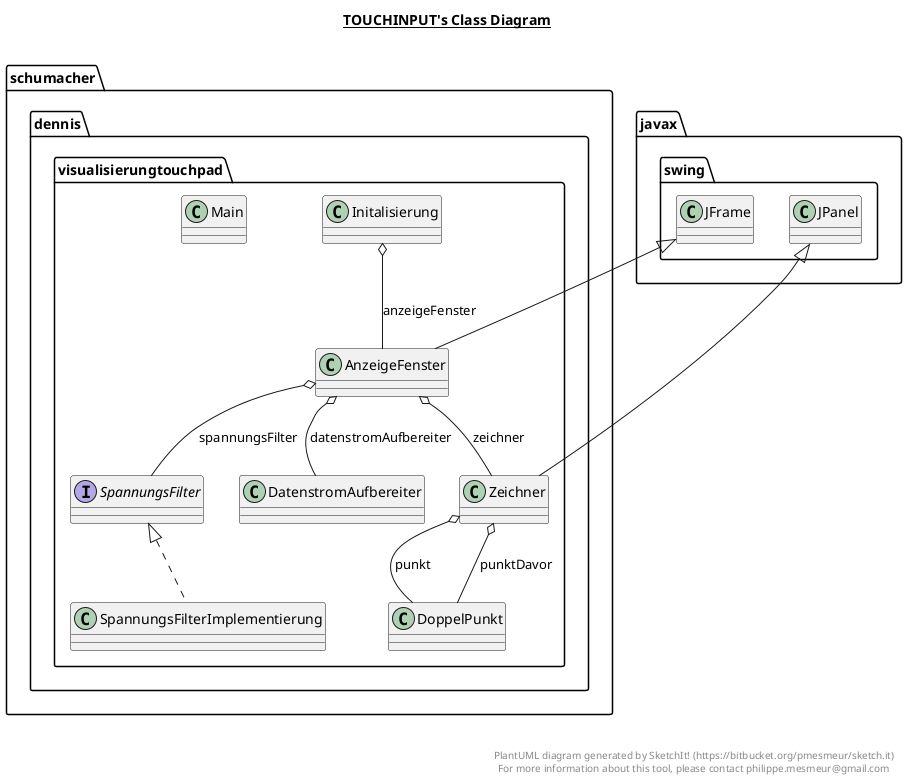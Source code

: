 @startuml

title __TOUCHINPUT's Class Diagram__\n

  namespace schumacher.dennis.visualisierungtouchpad {
    class schumacher.dennis.visualisierungtouchpad.AnzeigeFenster {
    }
  }
  

  namespace schumacher.dennis.visualisierungtouchpad {
    class schumacher.dennis.visualisierungtouchpad.DatenstromAufbereiter {
    }
  }
  

  namespace schumacher.dennis.visualisierungtouchpad {
    class schumacher.dennis.visualisierungtouchpad.DoppelPunkt {
    }
  }
  

  namespace schumacher.dennis.visualisierungtouchpad {
    class schumacher.dennis.visualisierungtouchpad.Initalisierung {
    }
  }
  

  namespace schumacher.dennis.visualisierungtouchpad {
    class schumacher.dennis.visualisierungtouchpad.Main {
    }
  }
  

  namespace schumacher.dennis.visualisierungtouchpad {
    interface schumacher.dennis.visualisierungtouchpad.SpannungsFilter {
    }
  }
  

  namespace schumacher.dennis.visualisierungtouchpad {
    class schumacher.dennis.visualisierungtouchpad.SpannungsFilterImplementierung {
    }
  }
  

  namespace schumacher.dennis.visualisierungtouchpad {
    class schumacher.dennis.visualisierungtouchpad.Zeichner {
    }
  }
  

  schumacher.dennis.visualisierungtouchpad.AnzeigeFenster -up-|> javax.swing.JFrame
  schumacher.dennis.visualisierungtouchpad.AnzeigeFenster o-- schumacher.dennis.visualisierungtouchpad.DatenstromAufbereiter : datenstromAufbereiter
  schumacher.dennis.visualisierungtouchpad.AnzeigeFenster o-- schumacher.dennis.visualisierungtouchpad.SpannungsFilter : spannungsFilter
  schumacher.dennis.visualisierungtouchpad.AnzeigeFenster o-- schumacher.dennis.visualisierungtouchpad.Zeichner : zeichner
  schumacher.dennis.visualisierungtouchpad.Initalisierung o-- schumacher.dennis.visualisierungtouchpad.AnzeigeFenster : anzeigeFenster
  schumacher.dennis.visualisierungtouchpad.SpannungsFilterImplementierung .up.|> schumacher.dennis.visualisierungtouchpad.SpannungsFilter
  schumacher.dennis.visualisierungtouchpad.Zeichner -up-|> javax.swing.JPanel
  schumacher.dennis.visualisierungtouchpad.Zeichner o-- schumacher.dennis.visualisierungtouchpad.DoppelPunkt : punkt
  schumacher.dennis.visualisierungtouchpad.Zeichner o-- schumacher.dennis.visualisierungtouchpad.DoppelPunkt : punktDavor


right footer


PlantUML diagram generated by SketchIt! (https://bitbucket.org/pmesmeur/sketch.it)
For more information about this tool, please contact philippe.mesmeur@gmail.com
endfooter

@enduml
